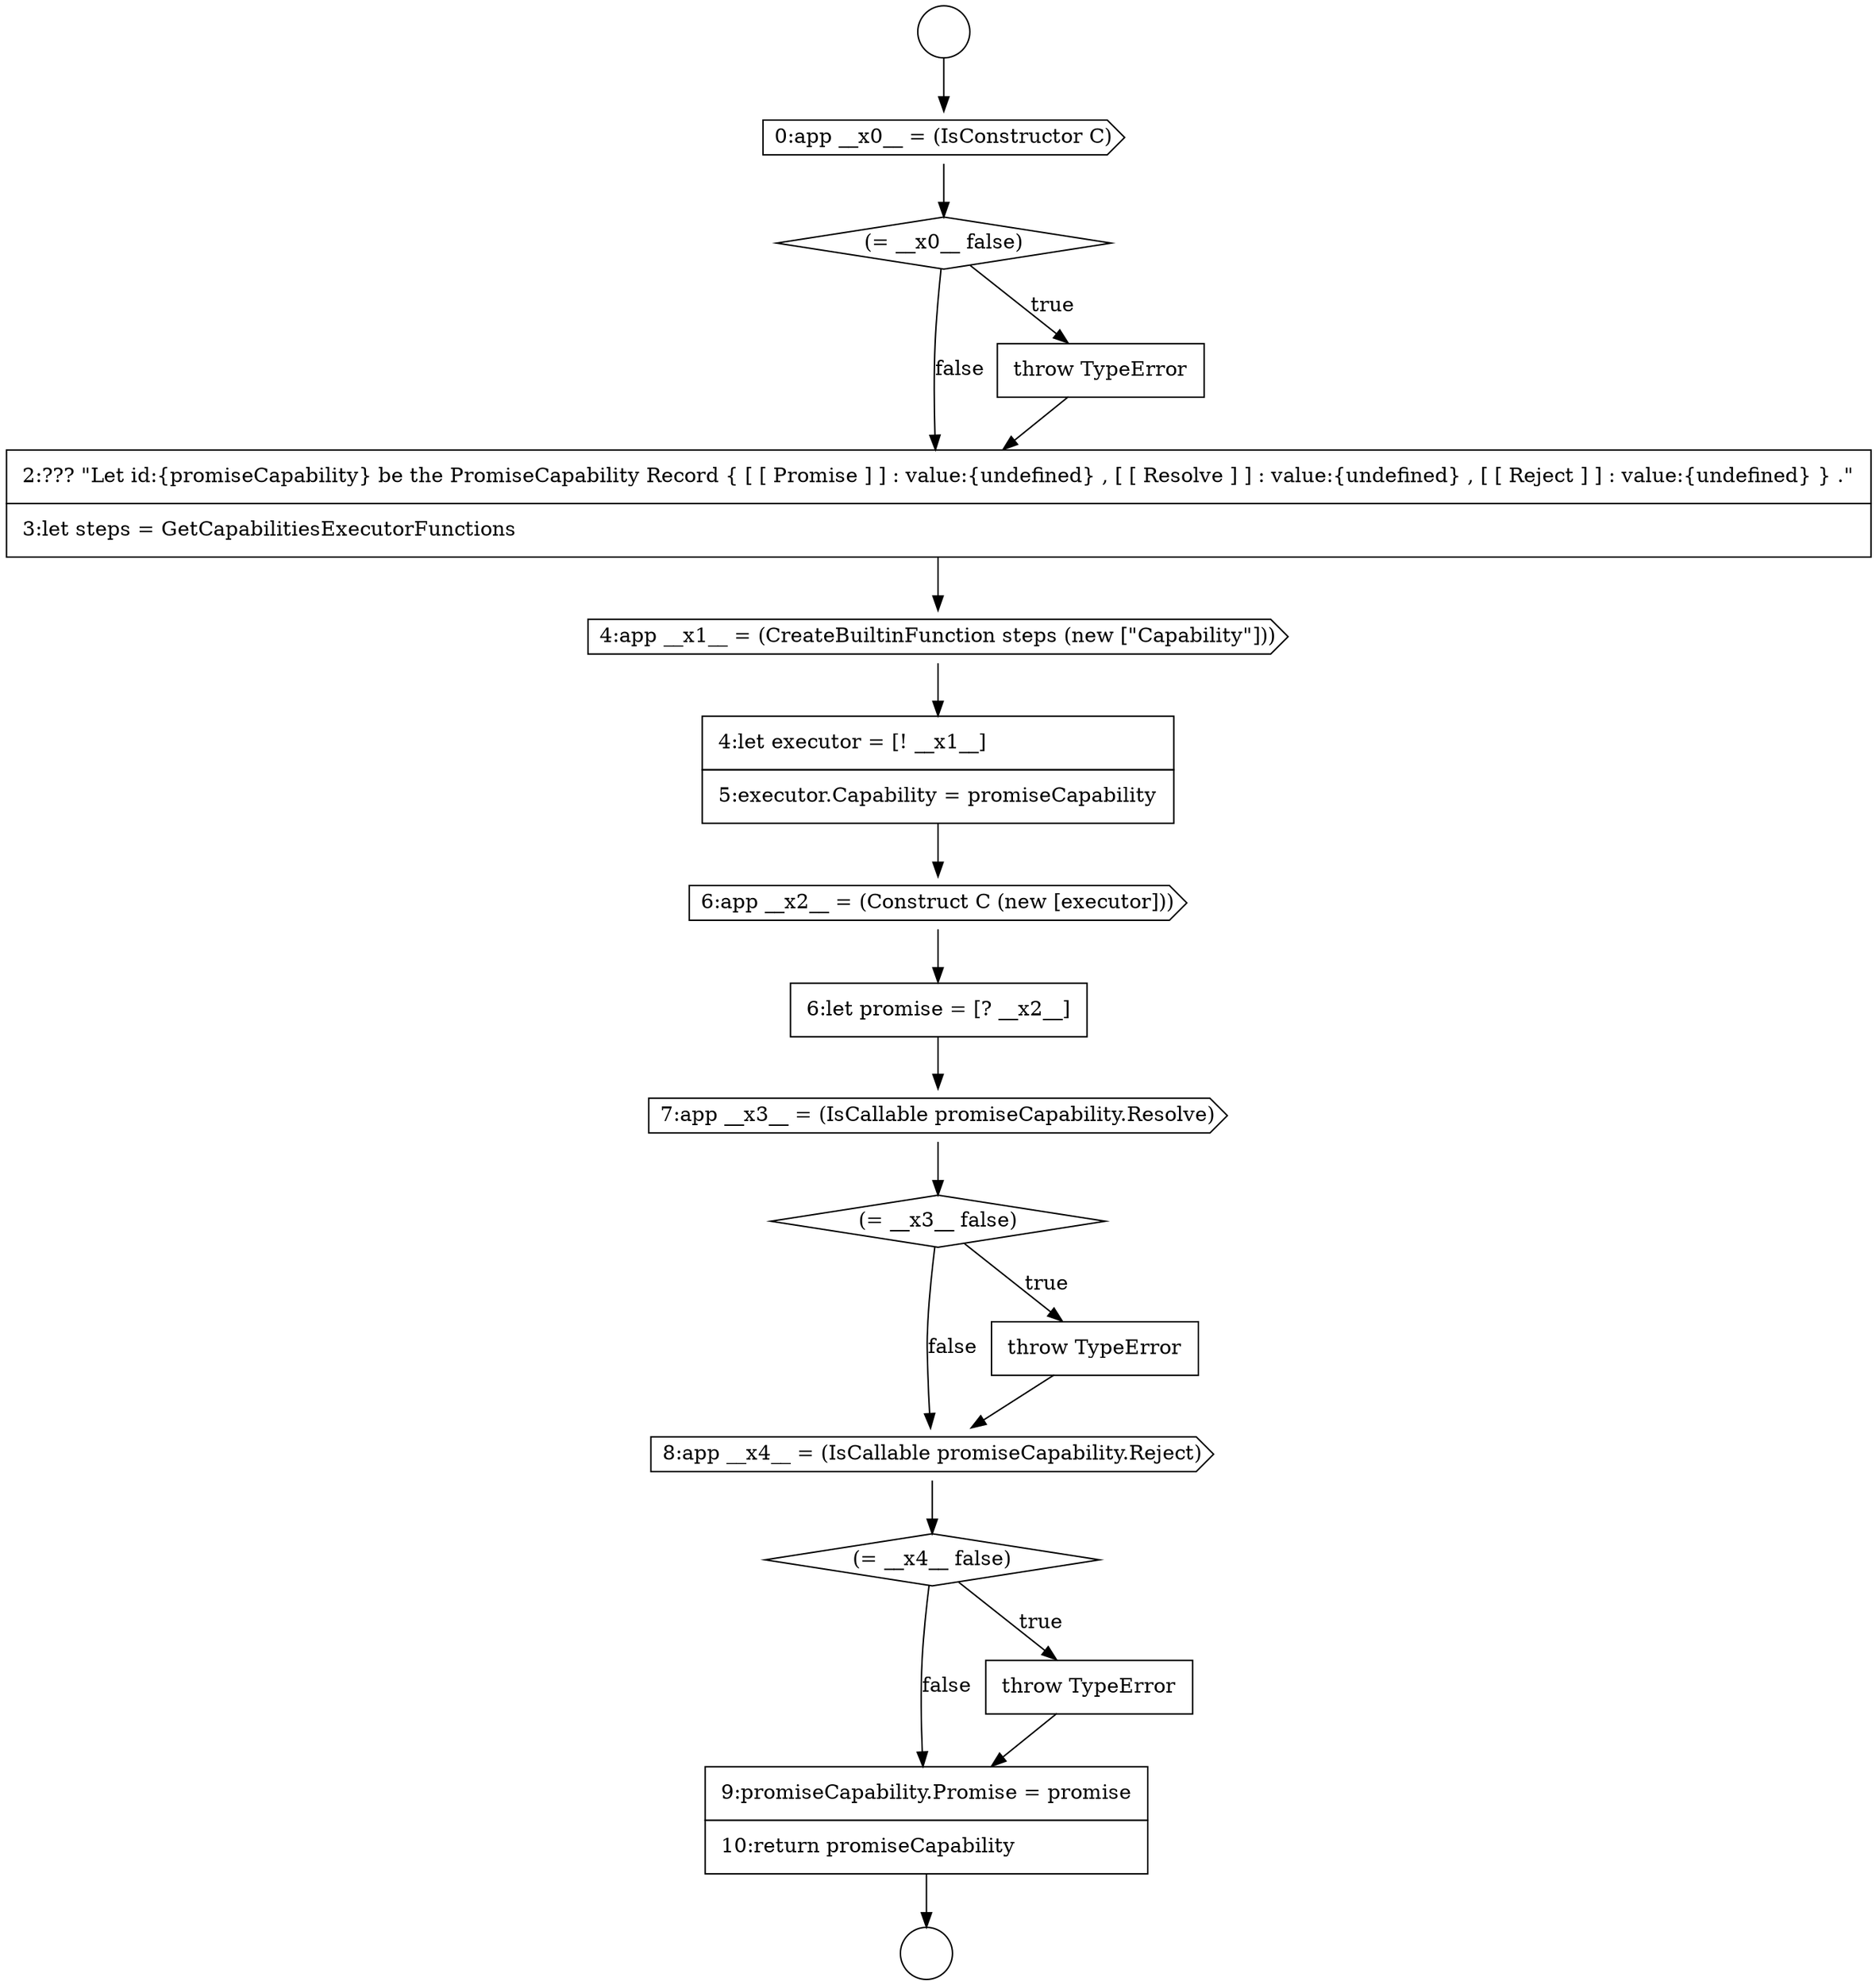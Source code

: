 digraph {
  node18906 [shape=none, margin=0, label=<<font color="black">
    <table border="0" cellborder="1" cellspacing="0" cellpadding="10">
      <tr><td align="left">2:??? &quot;Let id:{promiseCapability} be the PromiseCapability Record { [ [ Promise ] ] : value:{undefined} , [ [ Resolve ] ] : value:{undefined} , [ [ Reject ] ] : value:{undefined} } .&quot;</td></tr>
      <tr><td align="left">3:let steps = GetCapabilitiesExecutorFunctions</td></tr>
    </table>
  </font>> color="black" fillcolor="white" style=filled]
  node18910 [shape=none, margin=0, label=<<font color="black">
    <table border="0" cellborder="1" cellspacing="0" cellpadding="10">
      <tr><td align="left">6:let promise = [? __x2__]</td></tr>
    </table>
  </font>> color="black" fillcolor="white" style=filled]
  node18901 [shape=circle label=" " color="black" fillcolor="white" style=filled]
  node18917 [shape=none, margin=0, label=<<font color="black">
    <table border="0" cellborder="1" cellspacing="0" cellpadding="10">
      <tr><td align="left">9:promiseCapability.Promise = promise</td></tr>
      <tr><td align="left">10:return promiseCapability</td></tr>
    </table>
  </font>> color="black" fillcolor="white" style=filled]
  node18916 [shape=none, margin=0, label=<<font color="black">
    <table border="0" cellborder="1" cellspacing="0" cellpadding="10">
      <tr><td align="left">throw TypeError</td></tr>
    </table>
  </font>> color="black" fillcolor="white" style=filled]
  node18912 [shape=diamond, label=<<font color="black">(= __x3__ false)</font>> color="black" fillcolor="white" style=filled]
  node18903 [shape=cds, label=<<font color="black">0:app __x0__ = (IsConstructor C)</font>> color="black" fillcolor="white" style=filled]
  node18911 [shape=cds, label=<<font color="black">7:app __x3__ = (IsCallable promiseCapability.Resolve)</font>> color="black" fillcolor="white" style=filled]
  node18914 [shape=cds, label=<<font color="black">8:app __x4__ = (IsCallable promiseCapability.Reject)</font>> color="black" fillcolor="white" style=filled]
  node18907 [shape=cds, label=<<font color="black">4:app __x1__ = (CreateBuiltinFunction steps (new [&quot;Capability&quot;]))</font>> color="black" fillcolor="white" style=filled]
  node18904 [shape=diamond, label=<<font color="black">(= __x0__ false)</font>> color="black" fillcolor="white" style=filled]
  node18909 [shape=cds, label=<<font color="black">6:app __x2__ = (Construct C (new [executor]))</font>> color="black" fillcolor="white" style=filled]
  node18915 [shape=diamond, label=<<font color="black">(= __x4__ false)</font>> color="black" fillcolor="white" style=filled]
  node18905 [shape=none, margin=0, label=<<font color="black">
    <table border="0" cellborder="1" cellspacing="0" cellpadding="10">
      <tr><td align="left">throw TypeError</td></tr>
    </table>
  </font>> color="black" fillcolor="white" style=filled]
  node18902 [shape=circle label=" " color="black" fillcolor="white" style=filled]
  node18913 [shape=none, margin=0, label=<<font color="black">
    <table border="0" cellborder="1" cellspacing="0" cellpadding="10">
      <tr><td align="left">throw TypeError</td></tr>
    </table>
  </font>> color="black" fillcolor="white" style=filled]
  node18908 [shape=none, margin=0, label=<<font color="black">
    <table border="0" cellborder="1" cellspacing="0" cellpadding="10">
      <tr><td align="left">4:let executor = [! __x1__]</td></tr>
      <tr><td align="left">5:executor.Capability = promiseCapability</td></tr>
    </table>
  </font>> color="black" fillcolor="white" style=filled]
  node18903 -> node18904 [ color="black"]
  node18904 -> node18905 [label=<<font color="black">true</font>> color="black"]
  node18904 -> node18906 [label=<<font color="black">false</font>> color="black"]
  node18915 -> node18916 [label=<<font color="black">true</font>> color="black"]
  node18915 -> node18917 [label=<<font color="black">false</font>> color="black"]
  node18906 -> node18907 [ color="black"]
  node18917 -> node18902 [ color="black"]
  node18909 -> node18910 [ color="black"]
  node18912 -> node18913 [label=<<font color="black">true</font>> color="black"]
  node18912 -> node18914 [label=<<font color="black">false</font>> color="black"]
  node18913 -> node18914 [ color="black"]
  node18901 -> node18903 [ color="black"]
  node18911 -> node18912 [ color="black"]
  node18910 -> node18911 [ color="black"]
  node18905 -> node18906 [ color="black"]
  node18907 -> node18908 [ color="black"]
  node18908 -> node18909 [ color="black"]
  node18916 -> node18917 [ color="black"]
  node18914 -> node18915 [ color="black"]
}
